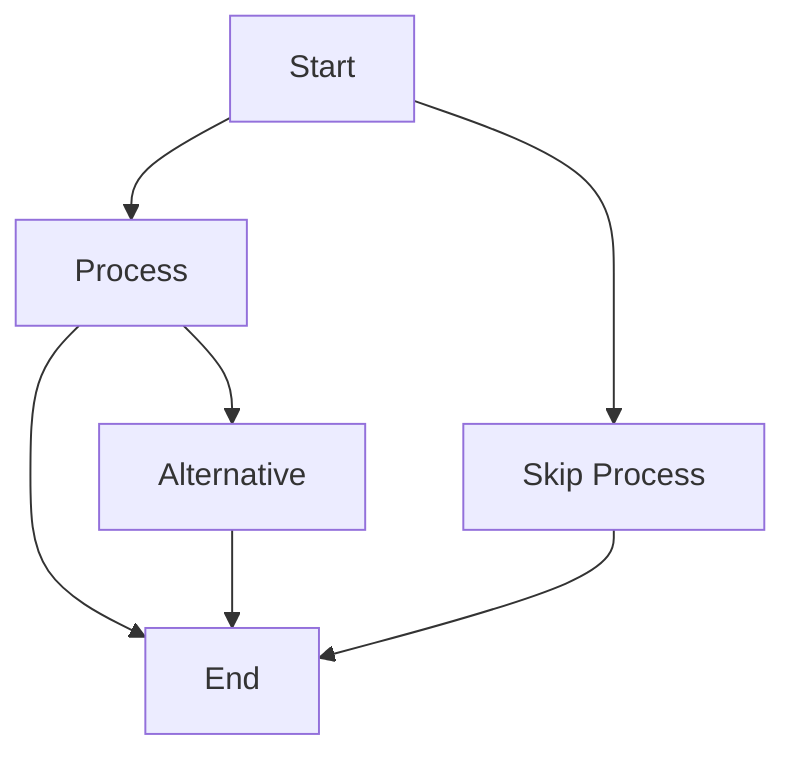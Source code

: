 graph TD
    A[Start] --> B[Process]
    B --> C[End]
    B --> D[Alternative]
    D --> C
    A --> E[Skip Process]
    E --> C